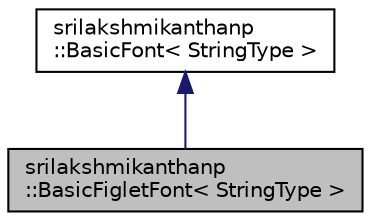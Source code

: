 digraph "srilakshmikanthanp::BasicFigletFont&lt; StringType &gt;"
{
 // LATEX_PDF_SIZE
  edge [fontname="Helvetica",fontsize="10",labelfontname="Helvetica",labelfontsize="10"];
  node [fontname="Helvetica",fontsize="10",shape=record];
  Node1 [label="srilakshmikanthanp\l::BasicFigletFont\< StringType \>",height=0.2,width=0.4,color="black", fillcolor="grey75", style="filled", fontcolor="black",tooltip="BasicFigletFont."];
  Node2 -> Node1 [dir="back",color="midnightblue",fontsize="10",style="solid",fontname="Helvetica"];
  Node2 [label="srilakshmikanthanp\l::BasicFont\< StringType \>",height=0.2,width=0.4,color="black", fillcolor="white", style="filled",URL="$structsrilakshmikanthanp_1_1_basic_font.html",tooltip="BasicFont."];
}
